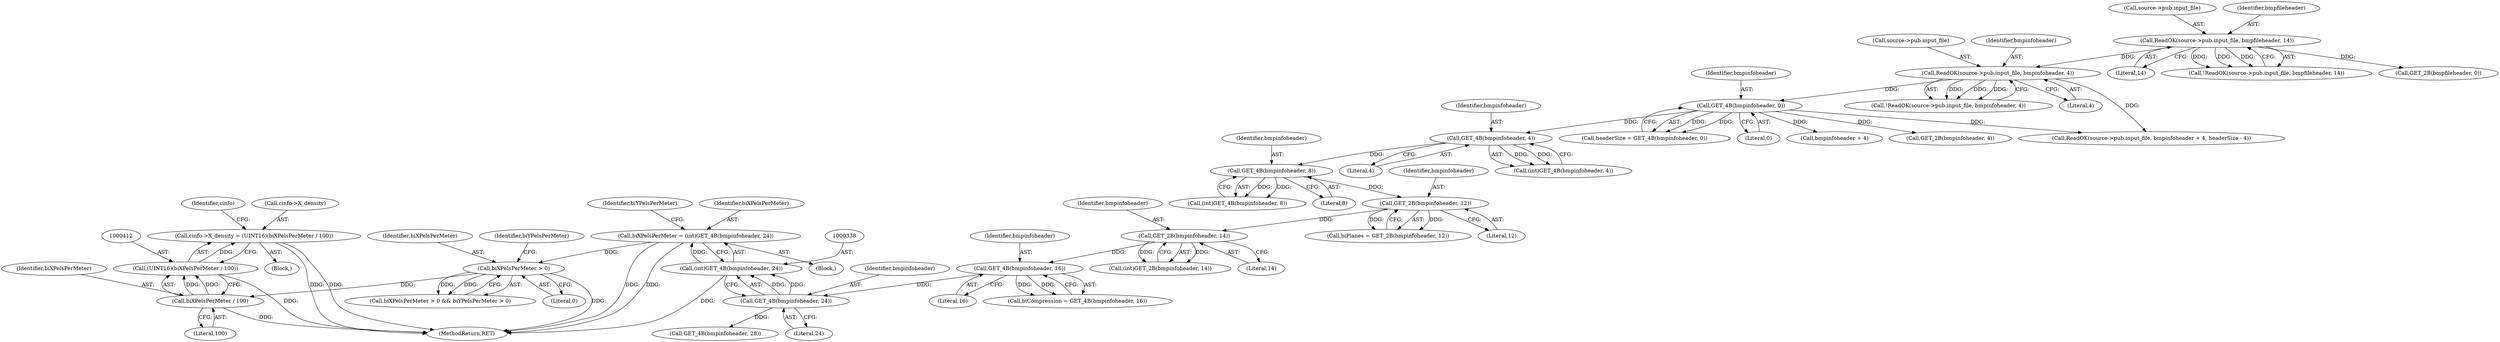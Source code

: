 digraph "0_libjpeg-turbo_43e84cff1bb2bd8293066f6ac4eb0df61ddddbc6@API" {
"1000407" [label="(Call,cinfo->X_density = (UINT16)(biXPelsPerMeter / 100))"];
"1000411" [label="(Call,(UINT16)(biXPelsPerMeter / 100))"];
"1000413" [label="(Call,biXPelsPerMeter / 100)"];
"1000400" [label="(Call,biXPelsPerMeter > 0)"];
"1000335" [label="(Call,biXPelsPerMeter = (int)GET_4B(bmpinfoheader, 24))"];
"1000337" [label="(Call,(int)GET_4B(bmpinfoheader, 24))"];
"1000339" [label="(Call,GET_4B(bmpinfoheader, 24))"];
"1000332" [label="(Call,GET_4B(bmpinfoheader, 16))"];
"1000327" [label="(Call,GET_2B(bmpinfoheader, 14))"];
"1000318" [label="(Call,GET_2B(bmpinfoheader, 12))"];
"1000313" [label="(Call,GET_4B(bmpinfoheader, 8))"];
"1000306" [label="(Call,GET_4B(bmpinfoheader, 4))"];
"1000207" [label="(Call,GET_4B(bmpinfoheader, 0))"];
"1000194" [label="(Call,ReadOK(source->pub.input_file, bmpinfoheader, 4))"];
"1000167" [label="(Call,ReadOK(source->pub.input_file, bmpfileheader, 14))"];
"1000306" [label="(Call,GET_4B(bmpinfoheader, 4))"];
"1000193" [label="(Call,!ReadOK(source->pub.input_file, bmpinfoheader, 4))"];
"1000195" [label="(Call,source->pub.input_file)"];
"1000346" [label="(Call,GET_4B(bmpinfoheader, 28))"];
"1000223" [label="(Call,ReadOK(source->pub.input_file, bmpinfoheader + 4, headerSize - 4))"];
"1000208" [label="(Identifier,bmpinfoheader)"];
"1000318" [label="(Call,GET_2B(bmpinfoheader, 12))"];
"1000414" [label="(Identifier,biXPelsPerMeter)"];
"1000413" [label="(Call,biXPelsPerMeter / 100)"];
"1000340" [label="(Identifier,bmpinfoheader)"];
"1000330" [label="(Call,biCompression = GET_4B(bmpinfoheader, 16))"];
"1000333" [label="(Identifier,bmpinfoheader)"];
"1000411" [label="(Call,(UINT16)(biXPelsPerMeter / 100))"];
"1000343" [label="(Identifier,biYPelsPerMeter)"];
"1000313" [label="(Call,GET_4B(bmpinfoheader, 8))"];
"1000418" [label="(Identifier,cinfo)"];
"1000329" [label="(Literal,14)"];
"1000319" [label="(Identifier,bmpinfoheader)"];
"1000415" [label="(Literal,100)"];
"1000335" [label="(Call,biXPelsPerMeter = (int)GET_4B(bmpinfoheader, 24))"];
"1000402" [label="(Literal,0)"];
"1000399" [label="(Call,biXPelsPerMeter > 0 && biYPelsPerMeter > 0)"];
"1000336" [label="(Identifier,biXPelsPerMeter)"];
"1000201" [label="(Literal,4)"];
"1000168" [label="(Call,source->pub.input_file)"];
"1000401" [label="(Identifier,biXPelsPerMeter)"];
"1000180" [label="(Call,GET_2B(bmpfileheader, 0))"];
"1000314" [label="(Identifier,bmpinfoheader)"];
"1000325" [label="(Call,(int)GET_2B(bmpinfoheader, 14))"];
"1000194" [label="(Call,ReadOK(source->pub.input_file, bmpinfoheader, 4))"];
"1000334" [label="(Literal,16)"];
"1000308" [label="(Literal,4)"];
"1000407" [label="(Call,cinfo->X_density = (UINT16)(biXPelsPerMeter / 100))"];
"1000304" [label="(Call,(int)GET_4B(bmpinfoheader, 4))"];
"1000404" [label="(Identifier,biYPelsPerMeter)"];
"1000205" [label="(Call,headerSize = GET_4B(bmpinfoheader, 0))"];
"1000209" [label="(Literal,0)"];
"1000200" [label="(Identifier,bmpinfoheader)"];
"1000174" [label="(Literal,14)"];
"1000307" [label="(Identifier,bmpinfoheader)"];
"1000337" [label="(Call,(int)GET_4B(bmpinfoheader, 24))"];
"1000311" [label="(Call,(int)GET_4B(bmpinfoheader, 8))"];
"1000315" [label="(Literal,8)"];
"1000854" [label="(MethodReturn,RET)"];
"1000229" [label="(Call,bmpinfoheader + 4)"];
"1000406" [label="(Block,)"];
"1000408" [label="(Call,cinfo->X_density)"];
"1000320" [label="(Literal,12)"];
"1000166" [label="(Call,!ReadOK(source->pub.input_file, bmpfileheader, 14))"];
"1000246" [label="(Call,GET_2B(bmpinfoheader, 4))"];
"1000316" [label="(Call,biPlanes = GET_2B(bmpinfoheader, 12))"];
"1000341" [label="(Literal,24)"];
"1000328" [label="(Identifier,bmpinfoheader)"];
"1000240" [label="(Block,)"];
"1000339" [label="(Call,GET_4B(bmpinfoheader, 24))"];
"1000327" [label="(Call,GET_2B(bmpinfoheader, 14))"];
"1000173" [label="(Identifier,bmpfileheader)"];
"1000167" [label="(Call,ReadOK(source->pub.input_file, bmpfileheader, 14))"];
"1000332" [label="(Call,GET_4B(bmpinfoheader, 16))"];
"1000207" [label="(Call,GET_4B(bmpinfoheader, 0))"];
"1000400" [label="(Call,biXPelsPerMeter > 0)"];
"1000407" -> "1000406"  [label="AST: "];
"1000407" -> "1000411"  [label="CFG: "];
"1000408" -> "1000407"  [label="AST: "];
"1000411" -> "1000407"  [label="AST: "];
"1000418" -> "1000407"  [label="CFG: "];
"1000407" -> "1000854"  [label="DDG: "];
"1000407" -> "1000854"  [label="DDG: "];
"1000411" -> "1000407"  [label="DDG: "];
"1000411" -> "1000413"  [label="CFG: "];
"1000412" -> "1000411"  [label="AST: "];
"1000413" -> "1000411"  [label="AST: "];
"1000411" -> "1000854"  [label="DDG: "];
"1000413" -> "1000411"  [label="DDG: "];
"1000413" -> "1000411"  [label="DDG: "];
"1000413" -> "1000415"  [label="CFG: "];
"1000414" -> "1000413"  [label="AST: "];
"1000415" -> "1000413"  [label="AST: "];
"1000413" -> "1000854"  [label="DDG: "];
"1000400" -> "1000413"  [label="DDG: "];
"1000400" -> "1000399"  [label="AST: "];
"1000400" -> "1000402"  [label="CFG: "];
"1000401" -> "1000400"  [label="AST: "];
"1000402" -> "1000400"  [label="AST: "];
"1000404" -> "1000400"  [label="CFG: "];
"1000399" -> "1000400"  [label="CFG: "];
"1000400" -> "1000854"  [label="DDG: "];
"1000400" -> "1000399"  [label="DDG: "];
"1000400" -> "1000399"  [label="DDG: "];
"1000335" -> "1000400"  [label="DDG: "];
"1000335" -> "1000240"  [label="AST: "];
"1000335" -> "1000337"  [label="CFG: "];
"1000336" -> "1000335"  [label="AST: "];
"1000337" -> "1000335"  [label="AST: "];
"1000343" -> "1000335"  [label="CFG: "];
"1000335" -> "1000854"  [label="DDG: "];
"1000335" -> "1000854"  [label="DDG: "];
"1000337" -> "1000335"  [label="DDG: "];
"1000337" -> "1000339"  [label="CFG: "];
"1000338" -> "1000337"  [label="AST: "];
"1000339" -> "1000337"  [label="AST: "];
"1000337" -> "1000854"  [label="DDG: "];
"1000339" -> "1000337"  [label="DDG: "];
"1000339" -> "1000337"  [label="DDG: "];
"1000339" -> "1000341"  [label="CFG: "];
"1000340" -> "1000339"  [label="AST: "];
"1000341" -> "1000339"  [label="AST: "];
"1000332" -> "1000339"  [label="DDG: "];
"1000339" -> "1000346"  [label="DDG: "];
"1000332" -> "1000330"  [label="AST: "];
"1000332" -> "1000334"  [label="CFG: "];
"1000333" -> "1000332"  [label="AST: "];
"1000334" -> "1000332"  [label="AST: "];
"1000330" -> "1000332"  [label="CFG: "];
"1000332" -> "1000330"  [label="DDG: "];
"1000332" -> "1000330"  [label="DDG: "];
"1000327" -> "1000332"  [label="DDG: "];
"1000327" -> "1000325"  [label="AST: "];
"1000327" -> "1000329"  [label="CFG: "];
"1000328" -> "1000327"  [label="AST: "];
"1000329" -> "1000327"  [label="AST: "];
"1000325" -> "1000327"  [label="CFG: "];
"1000327" -> "1000325"  [label="DDG: "];
"1000327" -> "1000325"  [label="DDG: "];
"1000318" -> "1000327"  [label="DDG: "];
"1000318" -> "1000316"  [label="AST: "];
"1000318" -> "1000320"  [label="CFG: "];
"1000319" -> "1000318"  [label="AST: "];
"1000320" -> "1000318"  [label="AST: "];
"1000316" -> "1000318"  [label="CFG: "];
"1000318" -> "1000316"  [label="DDG: "];
"1000318" -> "1000316"  [label="DDG: "];
"1000313" -> "1000318"  [label="DDG: "];
"1000313" -> "1000311"  [label="AST: "];
"1000313" -> "1000315"  [label="CFG: "];
"1000314" -> "1000313"  [label="AST: "];
"1000315" -> "1000313"  [label="AST: "];
"1000311" -> "1000313"  [label="CFG: "];
"1000313" -> "1000311"  [label="DDG: "];
"1000313" -> "1000311"  [label="DDG: "];
"1000306" -> "1000313"  [label="DDG: "];
"1000306" -> "1000304"  [label="AST: "];
"1000306" -> "1000308"  [label="CFG: "];
"1000307" -> "1000306"  [label="AST: "];
"1000308" -> "1000306"  [label="AST: "];
"1000304" -> "1000306"  [label="CFG: "];
"1000306" -> "1000304"  [label="DDG: "];
"1000306" -> "1000304"  [label="DDG: "];
"1000207" -> "1000306"  [label="DDG: "];
"1000207" -> "1000205"  [label="AST: "];
"1000207" -> "1000209"  [label="CFG: "];
"1000208" -> "1000207"  [label="AST: "];
"1000209" -> "1000207"  [label="AST: "];
"1000205" -> "1000207"  [label="CFG: "];
"1000207" -> "1000205"  [label="DDG: "];
"1000207" -> "1000205"  [label="DDG: "];
"1000194" -> "1000207"  [label="DDG: "];
"1000207" -> "1000223"  [label="DDG: "];
"1000207" -> "1000229"  [label="DDG: "];
"1000207" -> "1000246"  [label="DDG: "];
"1000194" -> "1000193"  [label="AST: "];
"1000194" -> "1000201"  [label="CFG: "];
"1000195" -> "1000194"  [label="AST: "];
"1000200" -> "1000194"  [label="AST: "];
"1000201" -> "1000194"  [label="AST: "];
"1000193" -> "1000194"  [label="CFG: "];
"1000194" -> "1000193"  [label="DDG: "];
"1000194" -> "1000193"  [label="DDG: "];
"1000194" -> "1000193"  [label="DDG: "];
"1000167" -> "1000194"  [label="DDG: "];
"1000194" -> "1000223"  [label="DDG: "];
"1000167" -> "1000166"  [label="AST: "];
"1000167" -> "1000174"  [label="CFG: "];
"1000168" -> "1000167"  [label="AST: "];
"1000173" -> "1000167"  [label="AST: "];
"1000174" -> "1000167"  [label="AST: "];
"1000166" -> "1000167"  [label="CFG: "];
"1000167" -> "1000166"  [label="DDG: "];
"1000167" -> "1000166"  [label="DDG: "];
"1000167" -> "1000166"  [label="DDG: "];
"1000167" -> "1000180"  [label="DDG: "];
}
